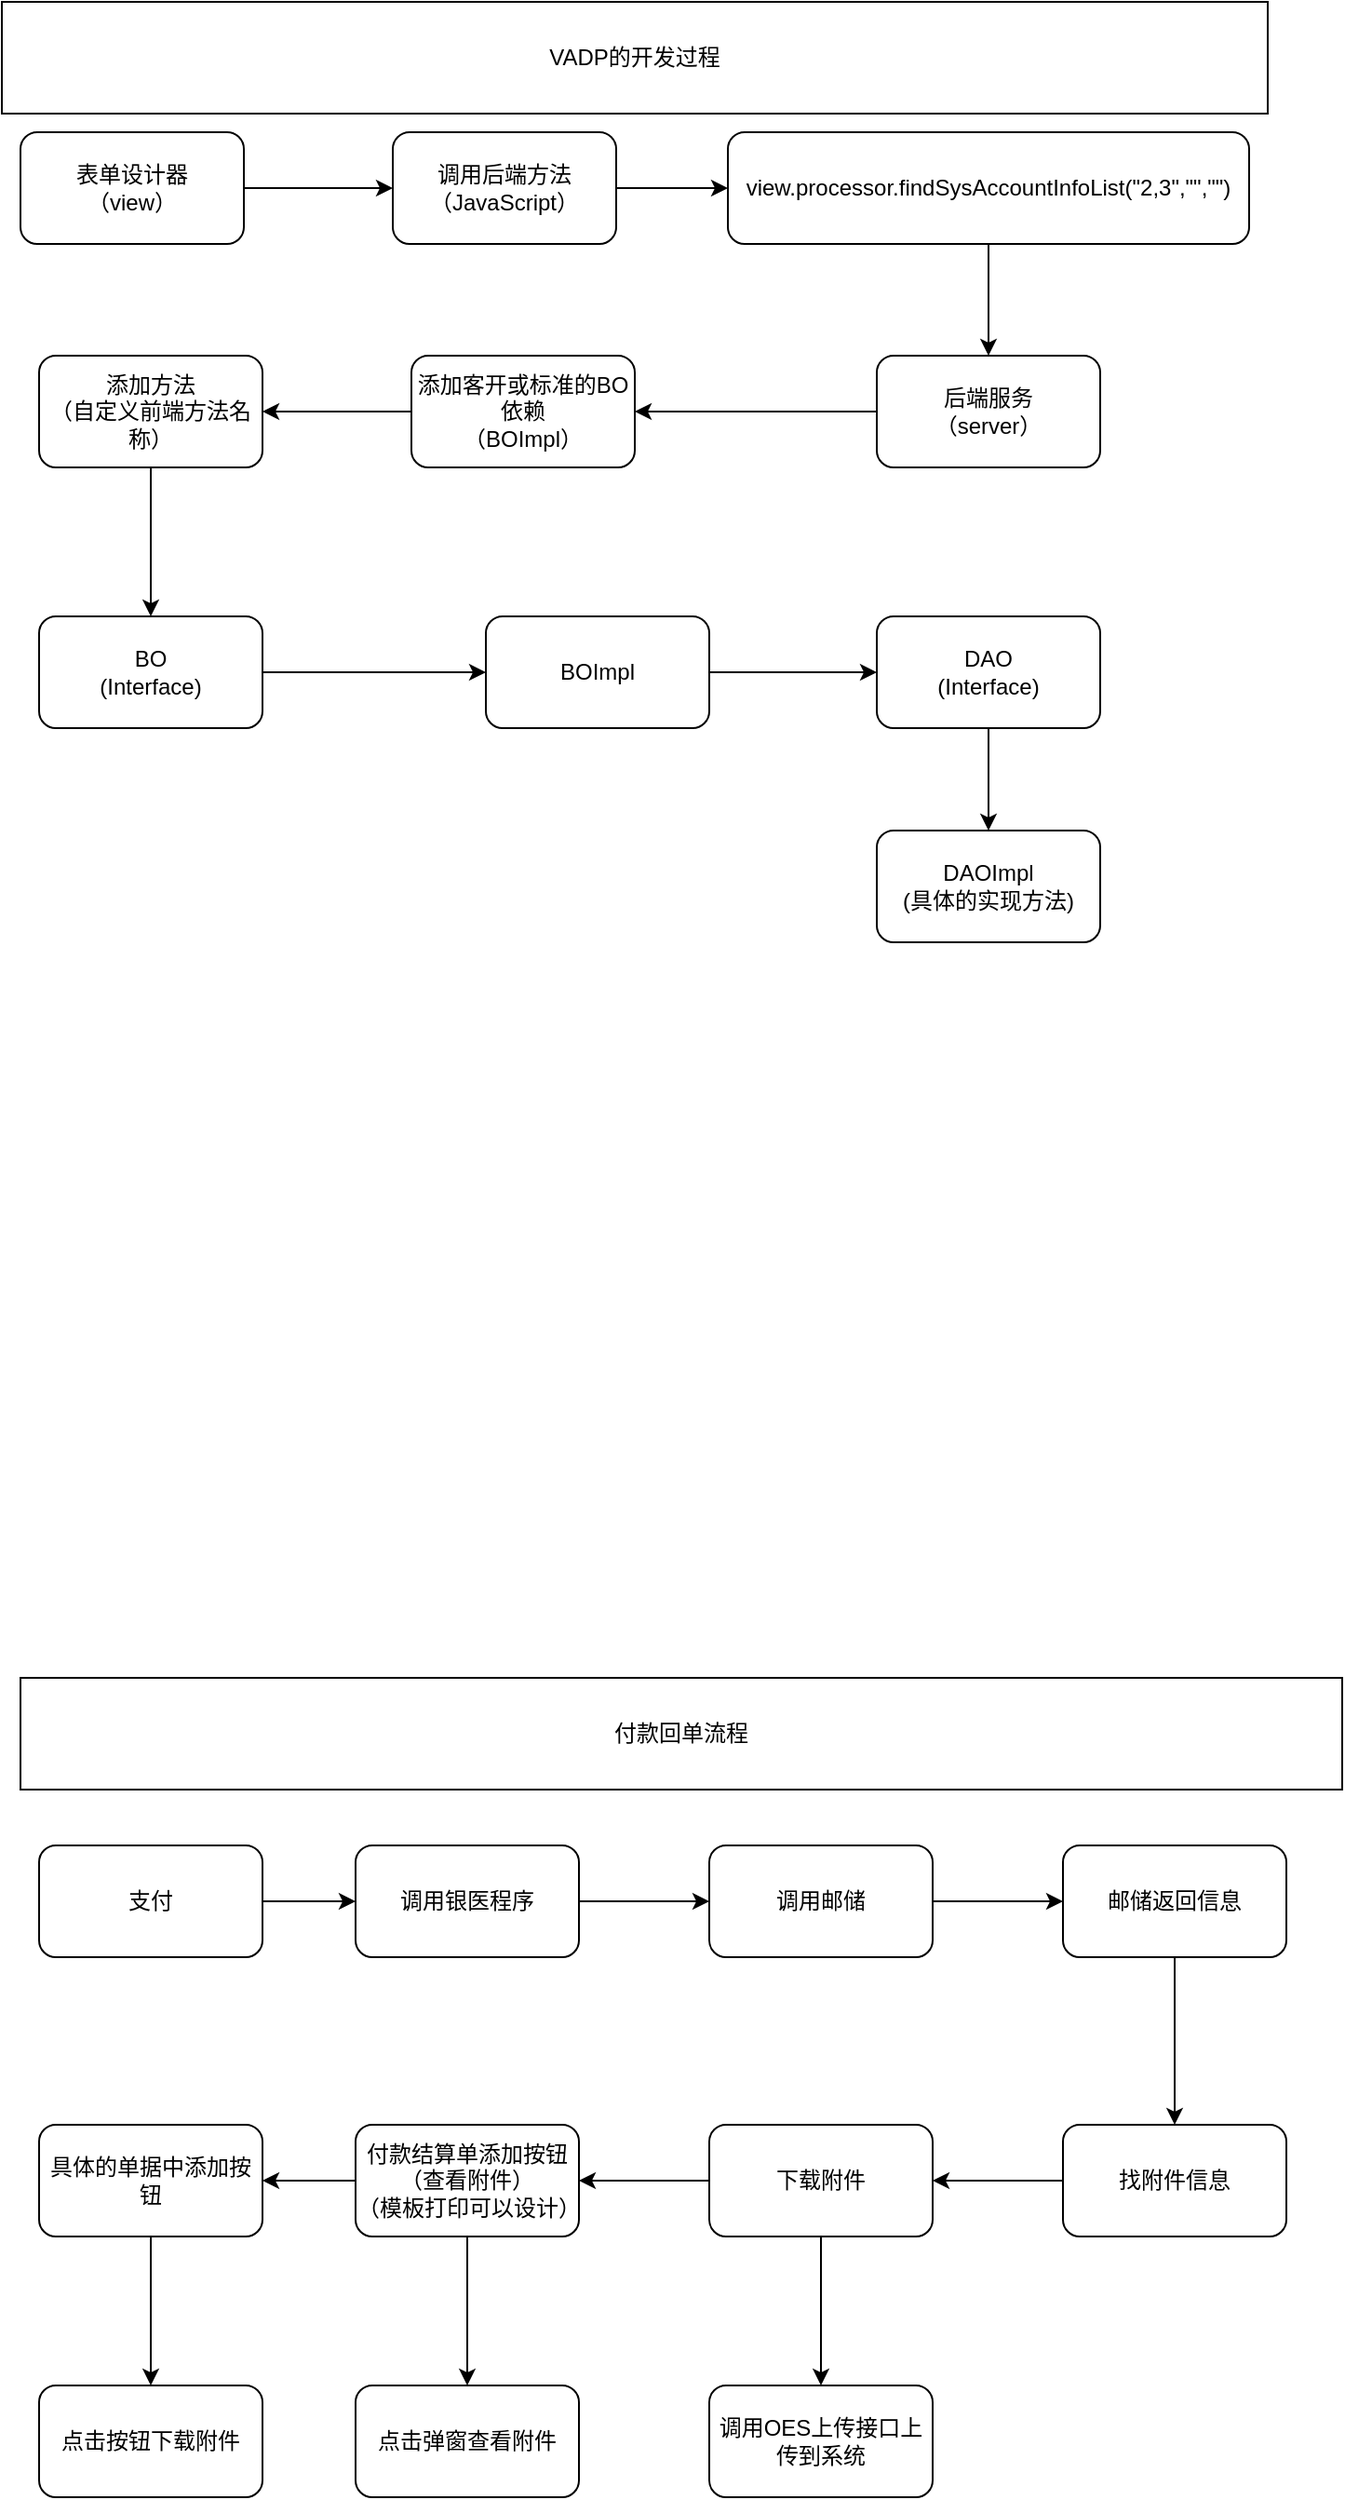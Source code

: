 <mxfile version="26.2.14">
  <diagram name="第 1 页" id="vPlIOLLUKM6bT6ggozFT">
    <mxGraphModel dx="977" dy="514" grid="1" gridSize="10" guides="1" tooltips="1" connect="1" arrows="1" fold="1" page="1" pageScale="1" pageWidth="827" pageHeight="1169" math="0" shadow="0">
      <root>
        <mxCell id="0" />
        <mxCell id="1" parent="0" />
        <mxCell id="W-skbeQEMJc8F4TyrRdm-3" style="edgeStyle=orthogonalEdgeStyle;rounded=0;orthogonalLoop=1;jettySize=auto;html=1;exitX=1;exitY=0.5;exitDx=0;exitDy=0;entryX=0;entryY=0.5;entryDx=0;entryDy=0;" edge="1" parent="1" source="W-skbeQEMJc8F4TyrRdm-1" target="W-skbeQEMJc8F4TyrRdm-2">
          <mxGeometry relative="1" as="geometry" />
        </mxCell>
        <mxCell id="W-skbeQEMJc8F4TyrRdm-1" value="&lt;div&gt;表单设计器&lt;/div&gt;&lt;div&gt;（&lt;span style=&quot;background-color: transparent; color: light-dark(rgb(0, 0, 0), rgb(255, 255, 255));&quot;&gt;view&lt;/span&gt;&lt;span style=&quot;background-color: transparent; color: light-dark(rgb(0, 0, 0), rgb(255, 255, 255));&quot;&gt;）&lt;/span&gt;&lt;/div&gt;" style="rounded=1;whiteSpace=wrap;html=1;" vertex="1" parent="1">
          <mxGeometry x="60" y="180" width="120" height="60" as="geometry" />
        </mxCell>
        <mxCell id="W-skbeQEMJc8F4TyrRdm-5" style="edgeStyle=orthogonalEdgeStyle;rounded=0;orthogonalLoop=1;jettySize=auto;html=1;exitX=1;exitY=0.5;exitDx=0;exitDy=0;entryX=0;entryY=0.5;entryDx=0;entryDy=0;" edge="1" parent="1" source="W-skbeQEMJc8F4TyrRdm-2" target="W-skbeQEMJc8F4TyrRdm-4">
          <mxGeometry relative="1" as="geometry" />
        </mxCell>
        <mxCell id="W-skbeQEMJc8F4TyrRdm-2" value="&lt;div&gt;调用后端方法&lt;/div&gt;&lt;div&gt;（&lt;span style=&quot;background-color: transparent; color: light-dark(rgb(0, 0, 0), rgb(255, 255, 255));&quot;&gt;JavaScript&lt;/span&gt;&lt;span style=&quot;background-color: transparent; color: light-dark(rgb(0, 0, 0), rgb(255, 255, 255));&quot;&gt;）&lt;/span&gt;&lt;/div&gt;" style="rounded=1;whiteSpace=wrap;html=1;" vertex="1" parent="1">
          <mxGeometry x="260" y="180" width="120" height="60" as="geometry" />
        </mxCell>
        <mxCell id="W-skbeQEMJc8F4TyrRdm-7" style="edgeStyle=orthogonalEdgeStyle;rounded=0;orthogonalLoop=1;jettySize=auto;html=1;exitX=0.5;exitY=1;exitDx=0;exitDy=0;entryX=0.5;entryY=0;entryDx=0;entryDy=0;" edge="1" parent="1" source="W-skbeQEMJc8F4TyrRdm-4" target="W-skbeQEMJc8F4TyrRdm-6">
          <mxGeometry relative="1" as="geometry" />
        </mxCell>
        <mxCell id="W-skbeQEMJc8F4TyrRdm-4" value="view.processor.findSysAccountInfoList(&quot;2,3&quot;,&quot;&quot;,&quot;&quot;)" style="rounded=1;whiteSpace=wrap;html=1;" vertex="1" parent="1">
          <mxGeometry x="440" y="180" width="280" height="60" as="geometry" />
        </mxCell>
        <mxCell id="W-skbeQEMJc8F4TyrRdm-11" style="edgeStyle=orthogonalEdgeStyle;rounded=0;orthogonalLoop=1;jettySize=auto;html=1;exitX=0;exitY=0.5;exitDx=0;exitDy=0;entryX=1;entryY=0.5;entryDx=0;entryDy=0;" edge="1" parent="1" source="W-skbeQEMJc8F4TyrRdm-6" target="W-skbeQEMJc8F4TyrRdm-10">
          <mxGeometry relative="1" as="geometry" />
        </mxCell>
        <mxCell id="W-skbeQEMJc8F4TyrRdm-6" value="后端服务&lt;br&gt;（server）" style="rounded=1;whiteSpace=wrap;html=1;" vertex="1" parent="1">
          <mxGeometry x="520" y="300" width="120" height="60" as="geometry" />
        </mxCell>
        <mxCell id="W-skbeQEMJc8F4TyrRdm-17" style="edgeStyle=orthogonalEdgeStyle;rounded=0;orthogonalLoop=1;jettySize=auto;html=1;exitX=0.5;exitY=1;exitDx=0;exitDy=0;entryX=0.5;entryY=0;entryDx=0;entryDy=0;" edge="1" parent="1" source="W-skbeQEMJc8F4TyrRdm-8" target="W-skbeQEMJc8F4TyrRdm-13">
          <mxGeometry relative="1" as="geometry" />
        </mxCell>
        <mxCell id="W-skbeQEMJc8F4TyrRdm-8" value="添加方法&lt;div&gt;（自定义前端方法名称）&lt;/div&gt;" style="rounded=1;whiteSpace=wrap;html=1;" vertex="1" parent="1">
          <mxGeometry x="70" y="300" width="120" height="60" as="geometry" />
        </mxCell>
        <mxCell id="W-skbeQEMJc8F4TyrRdm-12" style="edgeStyle=orthogonalEdgeStyle;rounded=0;orthogonalLoop=1;jettySize=auto;html=1;exitX=0;exitY=0.5;exitDx=0;exitDy=0;entryX=1;entryY=0.5;entryDx=0;entryDy=0;" edge="1" parent="1" source="W-skbeQEMJc8F4TyrRdm-10" target="W-skbeQEMJc8F4TyrRdm-8">
          <mxGeometry relative="1" as="geometry" />
        </mxCell>
        <mxCell id="W-skbeQEMJc8F4TyrRdm-10" value="添加客开或标准的BO依赖&lt;br&gt;（BOImpl）" style="rounded=1;whiteSpace=wrap;html=1;" vertex="1" parent="1">
          <mxGeometry x="270" y="300" width="120" height="60" as="geometry" />
        </mxCell>
        <mxCell id="W-skbeQEMJc8F4TyrRdm-18" style="edgeStyle=orthogonalEdgeStyle;rounded=0;orthogonalLoop=1;jettySize=auto;html=1;exitX=1;exitY=0.5;exitDx=0;exitDy=0;entryX=0;entryY=0.5;entryDx=0;entryDy=0;" edge="1" parent="1" source="W-skbeQEMJc8F4TyrRdm-13" target="W-skbeQEMJc8F4TyrRdm-14">
          <mxGeometry relative="1" as="geometry" />
        </mxCell>
        <mxCell id="W-skbeQEMJc8F4TyrRdm-13" value="BO&lt;div&gt;(Interface)&lt;/div&gt;" style="rounded=1;whiteSpace=wrap;html=1;" vertex="1" parent="1">
          <mxGeometry x="70" y="440" width="120" height="60" as="geometry" />
        </mxCell>
        <mxCell id="W-skbeQEMJc8F4TyrRdm-19" style="edgeStyle=orthogonalEdgeStyle;rounded=0;orthogonalLoop=1;jettySize=auto;html=1;exitX=1;exitY=0.5;exitDx=0;exitDy=0;entryX=0;entryY=0.5;entryDx=0;entryDy=0;" edge="1" parent="1" source="W-skbeQEMJc8F4TyrRdm-14" target="W-skbeQEMJc8F4TyrRdm-15">
          <mxGeometry relative="1" as="geometry" />
        </mxCell>
        <mxCell id="W-skbeQEMJc8F4TyrRdm-14" value="BOImpl" style="rounded=1;whiteSpace=wrap;html=1;" vertex="1" parent="1">
          <mxGeometry x="310" y="440" width="120" height="60" as="geometry" />
        </mxCell>
        <mxCell id="W-skbeQEMJc8F4TyrRdm-20" style="edgeStyle=orthogonalEdgeStyle;rounded=0;orthogonalLoop=1;jettySize=auto;html=1;exitX=0.5;exitY=1;exitDx=0;exitDy=0;entryX=0.5;entryY=0;entryDx=0;entryDy=0;" edge="1" parent="1" source="W-skbeQEMJc8F4TyrRdm-15" target="W-skbeQEMJc8F4TyrRdm-16">
          <mxGeometry relative="1" as="geometry" />
        </mxCell>
        <mxCell id="W-skbeQEMJc8F4TyrRdm-15" value="DAO&lt;br&gt;&lt;div&gt;(Interface)&lt;/div&gt;" style="rounded=1;whiteSpace=wrap;html=1;" vertex="1" parent="1">
          <mxGeometry x="520" y="440" width="120" height="60" as="geometry" />
        </mxCell>
        <mxCell id="W-skbeQEMJc8F4TyrRdm-16" value="DAOImpl&lt;div&gt;(具体的实现方法)&lt;/div&gt;" style="rounded=1;whiteSpace=wrap;html=1;" vertex="1" parent="1">
          <mxGeometry x="520" y="555" width="120" height="60" as="geometry" />
        </mxCell>
        <mxCell id="W-skbeQEMJc8F4TyrRdm-21" value="VADP的开发过程" style="rounded=0;whiteSpace=wrap;html=1;" vertex="1" parent="1">
          <mxGeometry x="50" y="110" width="680" height="60" as="geometry" />
        </mxCell>
        <mxCell id="W-skbeQEMJc8F4TyrRdm-22" value="付款回单流程" style="rounded=0;whiteSpace=wrap;html=1;" vertex="1" parent="1">
          <mxGeometry x="60" y="1010" width="710" height="60" as="geometry" />
        </mxCell>
        <mxCell id="W-skbeQEMJc8F4TyrRdm-34" style="edgeStyle=orthogonalEdgeStyle;rounded=0;orthogonalLoop=1;jettySize=auto;html=1;exitX=1;exitY=0.5;exitDx=0;exitDy=0;entryX=0;entryY=0.5;entryDx=0;entryDy=0;" edge="1" parent="1" source="W-skbeQEMJc8F4TyrRdm-23" target="W-skbeQEMJc8F4TyrRdm-24">
          <mxGeometry relative="1" as="geometry" />
        </mxCell>
        <mxCell id="W-skbeQEMJc8F4TyrRdm-23" value="支付" style="rounded=1;whiteSpace=wrap;html=1;" vertex="1" parent="1">
          <mxGeometry x="70" y="1100" width="120" height="60" as="geometry" />
        </mxCell>
        <mxCell id="W-skbeQEMJc8F4TyrRdm-35" style="edgeStyle=orthogonalEdgeStyle;rounded=0;orthogonalLoop=1;jettySize=auto;html=1;exitX=1;exitY=0.5;exitDx=0;exitDy=0;entryX=0;entryY=0.5;entryDx=0;entryDy=0;" edge="1" parent="1" source="W-skbeQEMJc8F4TyrRdm-24" target="W-skbeQEMJc8F4TyrRdm-26">
          <mxGeometry relative="1" as="geometry" />
        </mxCell>
        <mxCell id="W-skbeQEMJc8F4TyrRdm-24" value="调用银医程序" style="rounded=1;whiteSpace=wrap;html=1;" vertex="1" parent="1">
          <mxGeometry x="240" y="1100" width="120" height="60" as="geometry" />
        </mxCell>
        <mxCell id="W-skbeQEMJc8F4TyrRdm-33" style="edgeStyle=orthogonalEdgeStyle;rounded=0;orthogonalLoop=1;jettySize=auto;html=1;exitX=0.5;exitY=1;exitDx=0;exitDy=0;" edge="1" parent="1" source="W-skbeQEMJc8F4TyrRdm-25" target="W-skbeQEMJc8F4TyrRdm-31">
          <mxGeometry relative="1" as="geometry" />
        </mxCell>
        <mxCell id="W-skbeQEMJc8F4TyrRdm-25" value="邮储返回信息" style="rounded=1;whiteSpace=wrap;html=1;" vertex="1" parent="1">
          <mxGeometry x="620" y="1100" width="120" height="60" as="geometry" />
        </mxCell>
        <mxCell id="W-skbeQEMJc8F4TyrRdm-36" style="edgeStyle=orthogonalEdgeStyle;rounded=0;orthogonalLoop=1;jettySize=auto;html=1;exitX=1;exitY=0.5;exitDx=0;exitDy=0;" edge="1" parent="1" source="W-skbeQEMJc8F4TyrRdm-26" target="W-skbeQEMJc8F4TyrRdm-25">
          <mxGeometry relative="1" as="geometry" />
        </mxCell>
        <mxCell id="W-skbeQEMJc8F4TyrRdm-26" value="调用邮储" style="rounded=1;whiteSpace=wrap;html=1;" vertex="1" parent="1">
          <mxGeometry x="430" y="1100" width="120" height="60" as="geometry" />
        </mxCell>
        <mxCell id="W-skbeQEMJc8F4TyrRdm-42" style="edgeStyle=orthogonalEdgeStyle;rounded=0;orthogonalLoop=1;jettySize=auto;html=1;exitX=0.5;exitY=1;exitDx=0;exitDy=0;" edge="1" parent="1" source="W-skbeQEMJc8F4TyrRdm-29" target="W-skbeQEMJc8F4TyrRdm-40">
          <mxGeometry relative="1" as="geometry" />
        </mxCell>
        <mxCell id="W-skbeQEMJc8F4TyrRdm-29" value="具体的单据中添加按钮" style="rounded=1;whiteSpace=wrap;html=1;" vertex="1" parent="1">
          <mxGeometry x="70" y="1250" width="120" height="60" as="geometry" />
        </mxCell>
        <mxCell id="W-skbeQEMJc8F4TyrRdm-39" style="edgeStyle=orthogonalEdgeStyle;rounded=0;orthogonalLoop=1;jettySize=auto;html=1;exitX=0;exitY=0.5;exitDx=0;exitDy=0;" edge="1" parent="1" source="W-skbeQEMJc8F4TyrRdm-30" target="W-skbeQEMJc8F4TyrRdm-29">
          <mxGeometry relative="1" as="geometry" />
        </mxCell>
        <mxCell id="W-skbeQEMJc8F4TyrRdm-45" style="edgeStyle=orthogonalEdgeStyle;rounded=0;orthogonalLoop=1;jettySize=auto;html=1;exitX=0.5;exitY=1;exitDx=0;exitDy=0;" edge="1" parent="1" source="W-skbeQEMJc8F4TyrRdm-30" target="W-skbeQEMJc8F4TyrRdm-44">
          <mxGeometry relative="1" as="geometry" />
        </mxCell>
        <mxCell id="W-skbeQEMJc8F4TyrRdm-30" value="付款结算单添加按钮（查看附件）&lt;div&gt;（模板打印可以设计）&lt;/div&gt;" style="rounded=1;whiteSpace=wrap;html=1;" vertex="1" parent="1">
          <mxGeometry x="240" y="1250" width="120" height="60" as="geometry" />
        </mxCell>
        <mxCell id="W-skbeQEMJc8F4TyrRdm-37" style="edgeStyle=orthogonalEdgeStyle;rounded=0;orthogonalLoop=1;jettySize=auto;html=1;exitX=0;exitY=0.5;exitDx=0;exitDy=0;entryX=1;entryY=0.5;entryDx=0;entryDy=0;" edge="1" parent="1" source="W-skbeQEMJc8F4TyrRdm-31" target="W-skbeQEMJc8F4TyrRdm-32">
          <mxGeometry relative="1" as="geometry" />
        </mxCell>
        <mxCell id="W-skbeQEMJc8F4TyrRdm-31" value="找附件信息" style="rounded=1;whiteSpace=wrap;html=1;" vertex="1" parent="1">
          <mxGeometry x="620" y="1250" width="120" height="60" as="geometry" />
        </mxCell>
        <mxCell id="W-skbeQEMJc8F4TyrRdm-38" style="edgeStyle=orthogonalEdgeStyle;rounded=0;orthogonalLoop=1;jettySize=auto;html=1;exitX=0;exitY=0.5;exitDx=0;exitDy=0;" edge="1" parent="1" source="W-skbeQEMJc8F4TyrRdm-32" target="W-skbeQEMJc8F4TyrRdm-30">
          <mxGeometry relative="1" as="geometry" />
        </mxCell>
        <mxCell id="W-skbeQEMJc8F4TyrRdm-47" style="edgeStyle=orthogonalEdgeStyle;rounded=0;orthogonalLoop=1;jettySize=auto;html=1;exitX=0.5;exitY=1;exitDx=0;exitDy=0;" edge="1" parent="1" source="W-skbeQEMJc8F4TyrRdm-32" target="W-skbeQEMJc8F4TyrRdm-46">
          <mxGeometry relative="1" as="geometry" />
        </mxCell>
        <mxCell id="W-skbeQEMJc8F4TyrRdm-32" value="下载附件" style="rounded=1;whiteSpace=wrap;html=1;" vertex="1" parent="1">
          <mxGeometry x="430" y="1250" width="120" height="60" as="geometry" />
        </mxCell>
        <mxCell id="W-skbeQEMJc8F4TyrRdm-40" value="点击按钮下载附件" style="rounded=1;whiteSpace=wrap;html=1;" vertex="1" parent="1">
          <mxGeometry x="70" y="1390" width="120" height="60" as="geometry" />
        </mxCell>
        <mxCell id="W-skbeQEMJc8F4TyrRdm-44" value="点击弹窗查看附件" style="rounded=1;whiteSpace=wrap;html=1;" vertex="1" parent="1">
          <mxGeometry x="240" y="1390" width="120" height="60" as="geometry" />
        </mxCell>
        <mxCell id="W-skbeQEMJc8F4TyrRdm-46" value="调用OES上传接口上传到系统" style="rounded=1;whiteSpace=wrap;html=1;" vertex="1" parent="1">
          <mxGeometry x="430" y="1390" width="120" height="60" as="geometry" />
        </mxCell>
      </root>
    </mxGraphModel>
  </diagram>
</mxfile>
